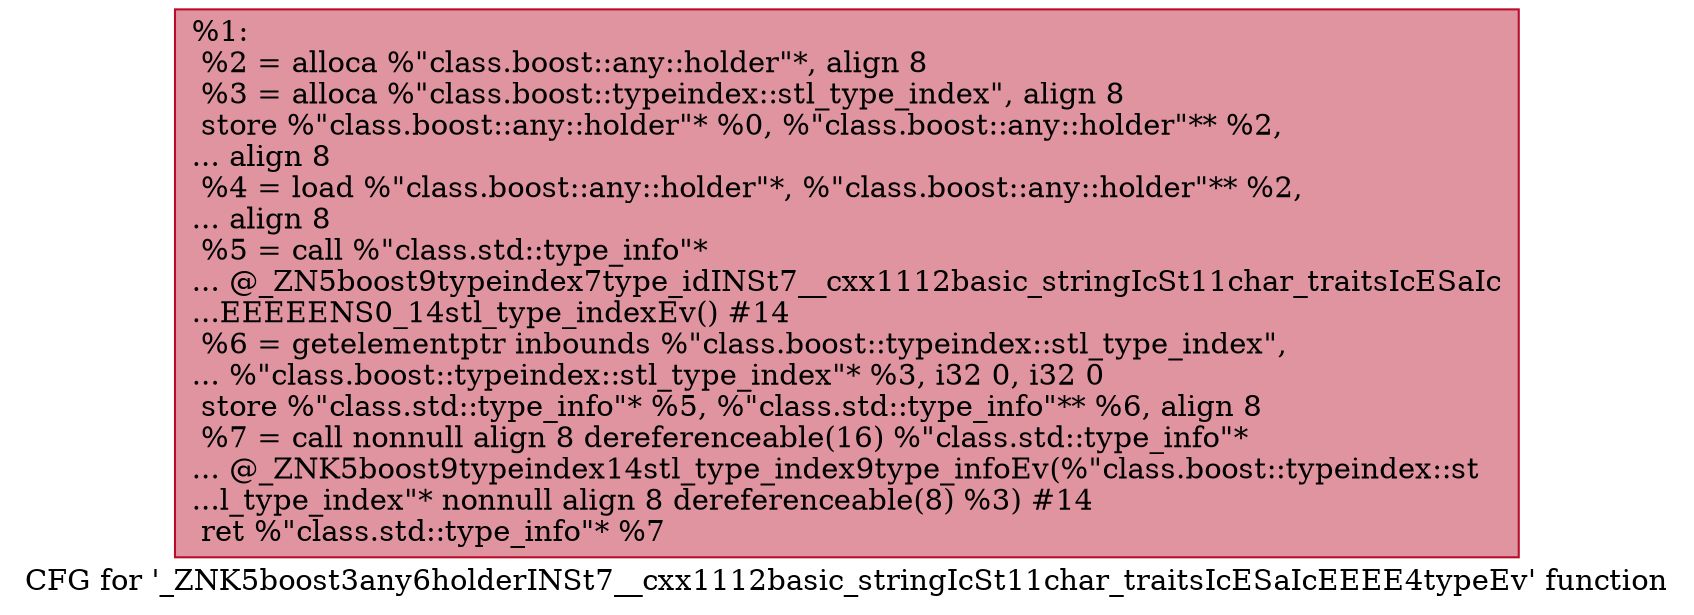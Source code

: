 digraph "CFG for '_ZNK5boost3any6holderINSt7__cxx1112basic_stringIcSt11char_traitsIcESaIcEEEE4typeEv' function" {
	label="CFG for '_ZNK5boost3any6holderINSt7__cxx1112basic_stringIcSt11char_traitsIcESaIcEEEE4typeEv' function";

	Node0x55aa9bbb86b0 [shape=record,color="#b70d28ff", style=filled, fillcolor="#b70d2870",label="{%1:\l  %2 = alloca %\"class.boost::any::holder\"*, align 8\l  %3 = alloca %\"class.boost::typeindex::stl_type_index\", align 8\l  store %\"class.boost::any::holder\"* %0, %\"class.boost::any::holder\"** %2,\l... align 8\l  %4 = load %\"class.boost::any::holder\"*, %\"class.boost::any::holder\"** %2,\l... align 8\l  %5 = call %\"class.std::type_info\"*\l... @_ZN5boost9typeindex7type_idINSt7__cxx1112basic_stringIcSt11char_traitsIcESaIc\l...EEEEENS0_14stl_type_indexEv() #14\l  %6 = getelementptr inbounds %\"class.boost::typeindex::stl_type_index\",\l... %\"class.boost::typeindex::stl_type_index\"* %3, i32 0, i32 0\l  store %\"class.std::type_info\"* %5, %\"class.std::type_info\"** %6, align 8\l  %7 = call nonnull align 8 dereferenceable(16) %\"class.std::type_info\"*\l... @_ZNK5boost9typeindex14stl_type_index9type_infoEv(%\"class.boost::typeindex::st\l...l_type_index\"* nonnull align 8 dereferenceable(8) %3) #14\l  ret %\"class.std::type_info\"* %7\l}"];
}

